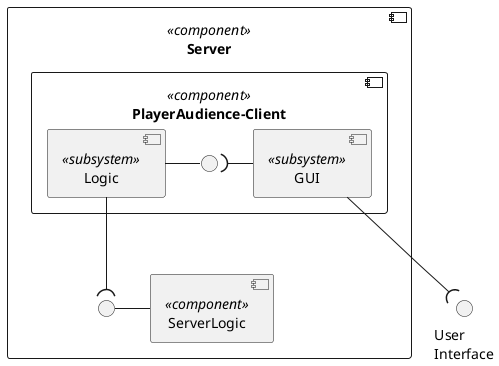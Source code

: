 @startuml
() "User\nInterface" as ui

component "Server" <<component>> as sl{
    () " " as api

    component "PlayerAudience-Client" <<component>> as ac{
        [GUI] <<subsystem>>
        [Logic] <<subsystem>>
        () " " as empty
    }

    [ServerLogic] <<component>> as server


}
ui )-up- GUI
empty -left- Logic
GUI -left-( empty
Logic -down-( api
api -server

@enduml
